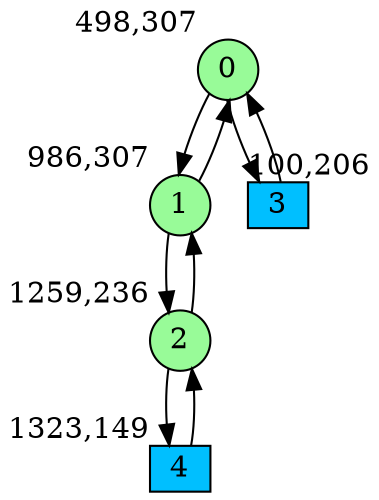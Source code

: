 digraph G {
graph [bgcolor=white]
node [shape=circle, style = filled, fillcolor=white,fixedsize=true, width=0.4, height=0.3 ]
0[xlabel="498,307", pos = "6.21875,0!", fillcolor=palegreen ];
1[xlabel="986,307", pos = "13.8438,0!", fillcolor=palegreen ];
2[xlabel="1259,236", pos = "18.1094,1.10938!", fillcolor=palegreen ];
3[xlabel="100,206", pos = "0,1.57813!", fillcolor=deepskyblue, shape=box ];
4[xlabel="1323,149", pos = "19.1094,2.46875!", fillcolor=deepskyblue, shape=box ];
0->1 ;
0->3 ;
1->0 ;
1->2 ;
2->1 ;
2->4 ;
3->0 ;
4->2 ;
}

